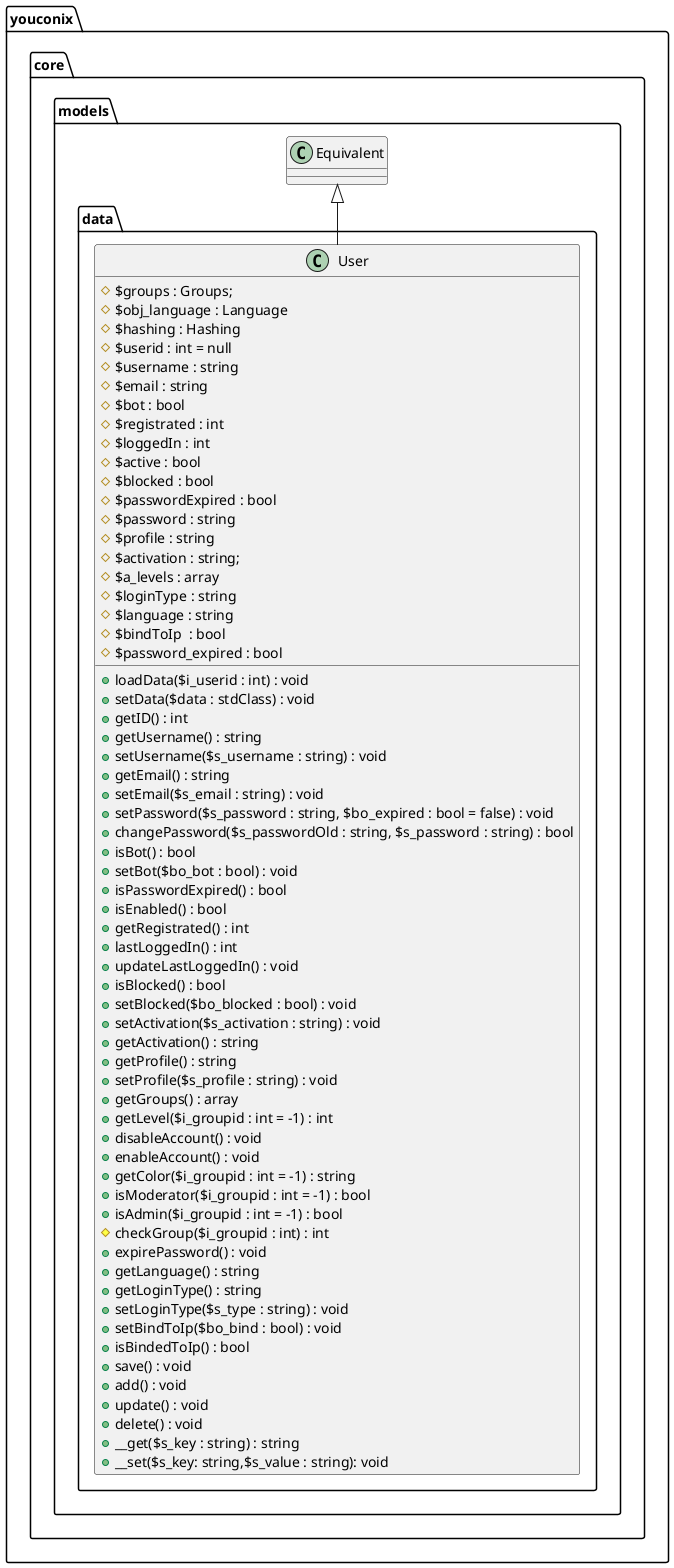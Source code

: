@startuml

class youconix.core.models.data.User extends youconix.core.models.Equivalent {
    # $groups : Groups;
    # $obj_language : Language
    # $hashing : Hashing
    # $userid : int = null
    # $username : string
    # $email : string
    # $bot : bool
    # $registrated : int
    # $loggedIn : int
    # $active : bool
    # $blocked : bool
    # $passwordExpired : bool
    # $password : string
    # $profile : string
    # $activation : string;
    # $a_levels : array
    # $loginType : string
    # $language : string
    # $bindToIp  : bool
    # $password_expired : bool
    
    + loadData($i_userid : int) : void
    + setData($data : stdClass) : void
    + getID() : int
    + getUsername() : string
    + setUsername($s_username : string) : void
    + getEmail() : string
    + setEmail($s_email : string) : void
    + setPassword($s_password : string, $bo_expired : bool = false) : void
    + changePassword($s_passwordOld : string, $s_password : string) : bool
    + isBot() : bool
    + setBot($bo_bot : bool) : void
    + isPasswordExpired() : bool
    + isEnabled() : bool
    + getRegistrated() : int
    + lastLoggedIn() : int
    + updateLastLoggedIn() : void
    + isBlocked() : bool
    + setBlocked($bo_blocked : bool) : void
    + setActivation($s_activation : string) : void
    + getActivation() : string
    + getProfile() : string
    + setProfile($s_profile : string) : void
    + getGroups() : array
    + getLevel($i_groupid : int = -1) : int
    + disableAccount() : void
    +  enableAccount() : void
    + getColor($i_groupid : int = -1) : string
    + isModerator($i_groupid : int = -1) : bool
    + isAdmin($i_groupid : int = -1) : bool
    # checkGroup($i_groupid : int) : int
    + expirePassword() : void
    + getLanguage() : string
    + getLoginType() : string
    + setLoginType($s_type : string) : void
    + setBindToIp($bo_bind : bool) : void
    + isBindedToIp() : bool
    + save() : void
    + add() : void
    +update() : void
    + delete() : void
    + __get($s_key : string) : string
    +  __set($s_key: string,$s_value : string): void
}
@enduml